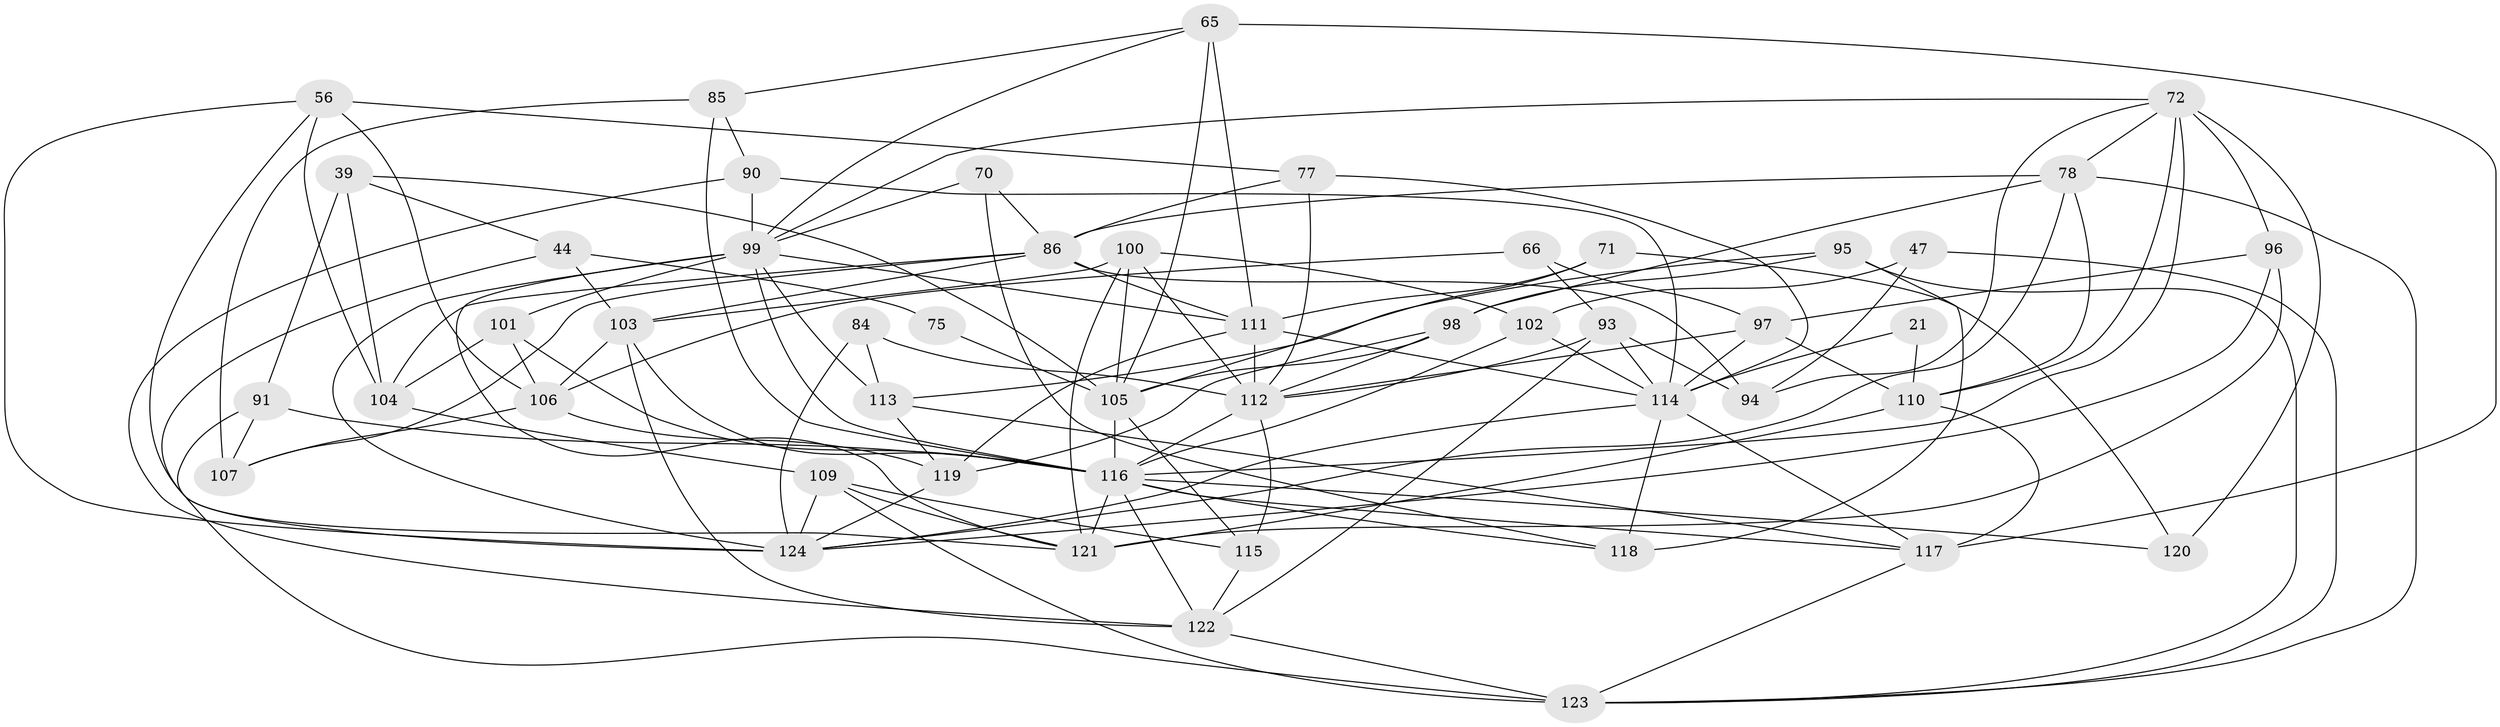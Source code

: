// original degree distribution, {4: 1.0}
// Generated by graph-tools (version 1.1) at 2025/01/03/04/25 22:01:19]
// undirected, 49 vertices, 130 edges
graph export_dot {
graph [start="1"]
  node [color=gray90,style=filled];
  21;
  39 [super="+37"];
  44;
  47;
  56 [super="+48"];
  65 [super="+43"];
  66;
  70;
  71;
  72 [super="+8+60"];
  75;
  77;
  78 [super="+68"];
  84;
  85;
  86 [super="+62"];
  90 [super="+30"];
  91;
  93 [super="+10"];
  94;
  95;
  96;
  97 [super="+55"];
  98 [super="+58"];
  99 [super="+16+31+76+73"];
  100 [super="+83+92"];
  101;
  102 [super="+34"];
  103 [super="+82+40"];
  104 [super="+1"];
  105 [super="+26+88"];
  106 [super="+52"];
  107;
  109 [super="+22"];
  110 [super="+9+11"];
  111 [super="+61"];
  112 [super="+4+41+15+42+74"];
  113 [super="+63"];
  114 [super="+6+89+81"];
  115;
  116 [super="+87+57"];
  117 [super="+51"];
  118;
  119 [super="+67"];
  120 [super="+19"];
  121 [super="+108"];
  122 [super="+49"];
  123 [super="+23+45"];
  124 [super="+35+79+80"];
  21 -- 114 [weight=3];
  21 -- 110;
  39 -- 104 [weight=2];
  39 -- 105 [weight=2];
  39 -- 91;
  39 -- 44;
  44 -- 75;
  44 -- 124;
  44 -- 103;
  47 -- 102 [weight=2];
  47 -- 94;
  47 -- 123;
  56 -- 106 [weight=3];
  56 -- 104;
  56 -- 77;
  56 -- 124;
  56 -- 121 [weight=2];
  65 -- 117;
  65 -- 85;
  65 -- 105;
  65 -- 111 [weight=2];
  65 -- 99;
  66 -- 93 [weight=2];
  66 -- 106;
  66 -- 97;
  70 -- 86;
  70 -- 118;
  70 -- 99 [weight=2];
  71 -- 120 [weight=2];
  71 -- 105;
  71 -- 111;
  72 -- 96;
  72 -- 120 [weight=2];
  72 -- 110;
  72 -- 94;
  72 -- 99;
  72 -- 116;
  72 -- 78;
  75 -- 105 [weight=3];
  77 -- 86;
  77 -- 114;
  77 -- 112;
  78 -- 98;
  78 -- 110;
  78 -- 124;
  78 -- 123;
  78 -- 86;
  84 -- 113 [weight=2];
  84 -- 112;
  84 -- 124;
  85 -- 107;
  85 -- 90;
  85 -- 116;
  86 -- 103;
  86 -- 104;
  86 -- 107;
  86 -- 94;
  86 -- 111;
  90 -- 114 [weight=2];
  90 -- 122;
  90 -- 99 [weight=2];
  91 -- 116;
  91 -- 107;
  91 -- 123;
  93 -- 112;
  93 -- 94;
  93 -- 114;
  93 -- 122;
  95 -- 123;
  95 -- 118;
  95 -- 113;
  95 -- 98;
  96 -- 121;
  96 -- 97;
  96 -- 124;
  97 -- 110 [weight=2];
  97 -- 114 [weight=2];
  97 -- 112 [weight=2];
  98 -- 112;
  98 -- 105;
  98 -- 119 [weight=2];
  99 -- 111 [weight=2];
  99 -- 113;
  99 -- 124 [weight=3];
  99 -- 101;
  99 -- 116 [weight=2];
  99 -- 121;
  100 -- 121;
  100 -- 105 [weight=3];
  100 -- 103;
  100 -- 112 [weight=2];
  100 -- 102;
  101 -- 104;
  101 -- 106;
  101 -- 116;
  102 -- 114 [weight=2];
  102 -- 116;
  103 -- 106;
  103 -- 116 [weight=3];
  103 -- 122;
  104 -- 109;
  105 -- 115;
  105 -- 116 [weight=2];
  106 -- 107;
  106 -- 119;
  109 -- 115;
  109 -- 123 [weight=2];
  109 -- 124;
  109 -- 121;
  110 -- 117;
  110 -- 121 [weight=2];
  111 -- 114;
  111 -- 112 [weight=2];
  111 -- 119;
  112 -- 116 [weight=3];
  112 -- 115;
  113 -- 119;
  113 -- 117;
  114 -- 118;
  114 -- 124 [weight=2];
  114 -- 117;
  115 -- 122;
  116 -- 120 [weight=2];
  116 -- 117;
  116 -- 121 [weight=2];
  116 -- 118;
  116 -- 122;
  117 -- 123;
  119 -- 124;
  122 -- 123;
}
